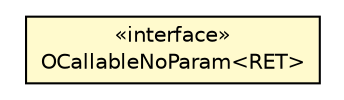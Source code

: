 #!/usr/local/bin/dot
#
# Class diagram 
# Generated by UMLGraph version R5_6-24-gf6e263 (http://www.umlgraph.org/)
#

digraph G {
	edge [fontname="Helvetica",fontsize=10,labelfontname="Helvetica",labelfontsize=10];
	node [fontname="Helvetica",fontsize=10,shape=plaintext];
	nodesep=0.25;
	ranksep=0.5;
	// com.orientechnologies.common.util.OCallableNoParam<RET>
	c815103 [label=<<table title="com.orientechnologies.common.util.OCallableNoParam" border="0" cellborder="1" cellspacing="0" cellpadding="2" port="p" bgcolor="lemonChiffon" href="./OCallableNoParam.html">
		<tr><td><table border="0" cellspacing="0" cellpadding="1">
<tr><td align="center" balign="center"> &#171;interface&#187; </td></tr>
<tr><td align="center" balign="center"> OCallableNoParam&lt;RET&gt; </td></tr>
		</table></td></tr>
		</table>>, URL="./OCallableNoParam.html", fontname="Helvetica", fontcolor="black", fontsize=10.0];
}

